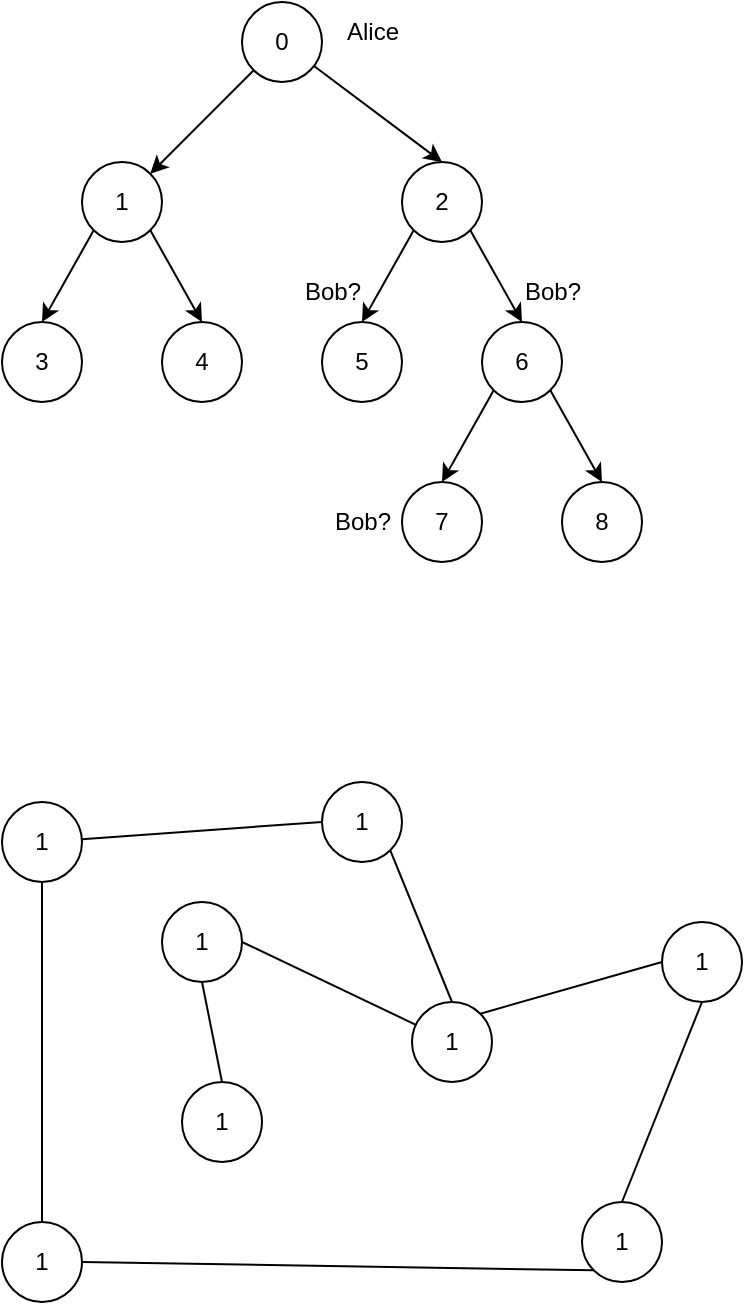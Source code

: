 <mxfile>
    <diagram id="kcESYYFbqiFY0xBZsmxD" name="Page-1">
        <mxGraphModel dx="1058" dy="904" grid="1" gridSize="10" guides="1" tooltips="1" connect="1" arrows="1" fold="1" page="1" pageScale="1" pageWidth="850" pageHeight="1100" math="0" shadow="0">
            <root>
                <mxCell id="0"/>
                <mxCell id="1" parent="0"/>
                <mxCell id="11" style="edgeStyle=none;html=1;exitX=0;exitY=1;exitDx=0;exitDy=0;" parent="1" source="2" target="3" edge="1">
                    <mxGeometry relative="1" as="geometry"/>
                </mxCell>
                <mxCell id="12" style="edgeStyle=none;html=1;entryX=0.5;entryY=0;entryDx=0;entryDy=0;" parent="1" source="2" target="10" edge="1">
                    <mxGeometry relative="1" as="geometry"/>
                </mxCell>
                <mxCell id="2" value="0" style="ellipse;whiteSpace=wrap;html=1;aspect=fixed;" parent="1" vertex="1">
                    <mxGeometry x="160" y="40" width="40" height="40" as="geometry"/>
                </mxCell>
                <mxCell id="19" style="edgeStyle=none;html=1;exitX=0;exitY=1;exitDx=0;exitDy=0;entryX=0.5;entryY=0;entryDx=0;entryDy=0;" parent="1" source="3" target="9" edge="1">
                    <mxGeometry relative="1" as="geometry"/>
                </mxCell>
                <mxCell id="20" style="edgeStyle=none;html=1;exitX=1;exitY=1;exitDx=0;exitDy=0;entryX=0.5;entryY=0;entryDx=0;entryDy=0;" parent="1" source="3" target="8" edge="1">
                    <mxGeometry relative="1" as="geometry"/>
                </mxCell>
                <mxCell id="3" value="1" style="ellipse;whiteSpace=wrap;html=1;aspect=fixed;" parent="1" vertex="1">
                    <mxGeometry x="80" y="120" width="40" height="40" as="geometry"/>
                </mxCell>
                <mxCell id="4" value="8" style="ellipse;whiteSpace=wrap;html=1;aspect=fixed;" parent="1" vertex="1">
                    <mxGeometry x="320" y="280" width="40" height="40" as="geometry"/>
                </mxCell>
                <mxCell id="5" value="7" style="ellipse;whiteSpace=wrap;html=1;aspect=fixed;" parent="1" vertex="1">
                    <mxGeometry x="240" y="280" width="40" height="40" as="geometry"/>
                </mxCell>
                <mxCell id="23" style="edgeStyle=none;html=1;exitX=0;exitY=1;exitDx=0;exitDy=0;entryX=0.5;entryY=0;entryDx=0;entryDy=0;" parent="1" source="6" target="5" edge="1">
                    <mxGeometry relative="1" as="geometry"/>
                </mxCell>
                <mxCell id="24" style="edgeStyle=none;html=1;exitX=1;exitY=1;exitDx=0;exitDy=0;entryX=0.5;entryY=0;entryDx=0;entryDy=0;" parent="1" source="6" target="4" edge="1">
                    <mxGeometry relative="1" as="geometry"/>
                </mxCell>
                <mxCell id="6" value="6" style="ellipse;whiteSpace=wrap;html=1;aspect=fixed;" parent="1" vertex="1">
                    <mxGeometry x="280" y="200" width="40" height="40" as="geometry"/>
                </mxCell>
                <mxCell id="7" value="5" style="ellipse;whiteSpace=wrap;html=1;aspect=fixed;" parent="1" vertex="1">
                    <mxGeometry x="200" y="200" width="40" height="40" as="geometry"/>
                </mxCell>
                <mxCell id="8" value="4" style="ellipse;whiteSpace=wrap;html=1;aspect=fixed;" parent="1" vertex="1">
                    <mxGeometry x="120" y="200" width="40" height="40" as="geometry"/>
                </mxCell>
                <mxCell id="9" value="3" style="ellipse;whiteSpace=wrap;html=1;aspect=fixed;" parent="1" vertex="1">
                    <mxGeometry x="40" y="200" width="40" height="40" as="geometry"/>
                </mxCell>
                <mxCell id="21" style="edgeStyle=none;html=1;exitX=0;exitY=1;exitDx=0;exitDy=0;entryX=0.5;entryY=0;entryDx=0;entryDy=0;" parent="1" source="10" target="7" edge="1">
                    <mxGeometry relative="1" as="geometry"/>
                </mxCell>
                <mxCell id="22" style="edgeStyle=none;html=1;exitX=1;exitY=1;exitDx=0;exitDy=0;entryX=0.5;entryY=0;entryDx=0;entryDy=0;" parent="1" source="10" target="6" edge="1">
                    <mxGeometry relative="1" as="geometry"/>
                </mxCell>
                <mxCell id="10" value="2" style="ellipse;whiteSpace=wrap;html=1;aspect=fixed;" parent="1" vertex="1">
                    <mxGeometry x="240" y="120" width="40" height="40" as="geometry"/>
                </mxCell>
                <mxCell id="25" value="Alice" style="text;html=1;align=center;verticalAlign=middle;resizable=0;points=[];autosize=1;strokeColor=none;fillColor=none;" parent="1" vertex="1">
                    <mxGeometry x="200" y="40" width="50" height="30" as="geometry"/>
                </mxCell>
                <mxCell id="26" value="Bob?" style="text;html=1;align=center;verticalAlign=middle;resizable=0;points=[];autosize=1;strokeColor=none;fillColor=none;" parent="1" vertex="1">
                    <mxGeometry x="195" y="285" width="50" height="30" as="geometry"/>
                </mxCell>
                <mxCell id="27" value="Bob?" style="text;html=1;align=center;verticalAlign=middle;resizable=0;points=[];autosize=1;strokeColor=none;fillColor=none;" parent="1" vertex="1">
                    <mxGeometry x="290" y="170" width="50" height="30" as="geometry"/>
                </mxCell>
                <mxCell id="28" value="Bob?" style="text;html=1;align=center;verticalAlign=middle;resizable=0;points=[];autosize=1;strokeColor=none;fillColor=none;" parent="1" vertex="1">
                    <mxGeometry x="180" y="170" width="50" height="30" as="geometry"/>
                </mxCell>
                <mxCell id="38" style="edgeStyle=none;html=1;entryX=0;entryY=0.5;entryDx=0;entryDy=0;endArrow=none;endFill=0;" edge="1" parent="1" source="29" target="31">
                    <mxGeometry relative="1" as="geometry"/>
                </mxCell>
                <mxCell id="40" style="edgeStyle=none;html=1;exitX=0.5;exitY=1;exitDx=0;exitDy=0;entryX=0.5;entryY=0;entryDx=0;entryDy=0;endArrow=none;endFill=0;" edge="1" parent="1" source="29" target="32">
                    <mxGeometry relative="1" as="geometry"/>
                </mxCell>
                <mxCell id="29" value="1" style="ellipse;whiteSpace=wrap;html=1;aspect=fixed;" vertex="1" parent="1">
                    <mxGeometry x="40" y="440" width="40" height="40" as="geometry"/>
                </mxCell>
                <mxCell id="30" value="1" style="ellipse;whiteSpace=wrap;html=1;aspect=fixed;" vertex="1" parent="1">
                    <mxGeometry x="120" y="490" width="40" height="40" as="geometry"/>
                </mxCell>
                <mxCell id="45" style="edgeStyle=none;html=1;exitX=1;exitY=1;exitDx=0;exitDy=0;entryX=0.5;entryY=0;entryDx=0;entryDy=0;endArrow=none;endFill=0;" edge="1" parent="1" source="31" target="33">
                    <mxGeometry relative="1" as="geometry"/>
                </mxCell>
                <mxCell id="31" value="1" style="ellipse;whiteSpace=wrap;html=1;aspect=fixed;" vertex="1" parent="1">
                    <mxGeometry x="200" y="430" width="40" height="40" as="geometry"/>
                </mxCell>
                <mxCell id="46" style="edgeStyle=none;html=1;exitX=1;exitY=0.5;exitDx=0;exitDy=0;entryX=0;entryY=1;entryDx=0;entryDy=0;endArrow=none;endFill=0;" edge="1" parent="1" source="32" target="35">
                    <mxGeometry relative="1" as="geometry"/>
                </mxCell>
                <mxCell id="32" value="1" style="ellipse;whiteSpace=wrap;html=1;aspect=fixed;" vertex="1" parent="1">
                    <mxGeometry x="40" y="650" width="40" height="40" as="geometry"/>
                </mxCell>
                <mxCell id="42" style="edgeStyle=none;html=1;entryX=1;entryY=0.5;entryDx=0;entryDy=0;endArrow=none;endFill=0;" edge="1" parent="1" source="33" target="30">
                    <mxGeometry relative="1" as="geometry"/>
                </mxCell>
                <mxCell id="43" style="edgeStyle=none;html=1;exitX=1;exitY=0;exitDx=0;exitDy=0;entryX=0;entryY=0.5;entryDx=0;entryDy=0;endArrow=none;endFill=0;" edge="1" parent="1" source="33" target="36">
                    <mxGeometry relative="1" as="geometry"/>
                </mxCell>
                <mxCell id="33" value="1" style="ellipse;whiteSpace=wrap;html=1;aspect=fixed;" vertex="1" parent="1">
                    <mxGeometry x="245" y="540" width="40" height="40" as="geometry"/>
                </mxCell>
                <mxCell id="41" style="edgeStyle=none;html=1;exitX=0.5;exitY=0;exitDx=0;exitDy=0;entryX=0.5;entryY=1;entryDx=0;entryDy=0;endArrow=none;endFill=0;" edge="1" parent="1" source="34" target="30">
                    <mxGeometry relative="1" as="geometry"/>
                </mxCell>
                <mxCell id="34" value="1" style="ellipse;whiteSpace=wrap;html=1;aspect=fixed;" vertex="1" parent="1">
                    <mxGeometry x="130" y="580" width="40" height="40" as="geometry"/>
                </mxCell>
                <mxCell id="35" value="1" style="ellipse;whiteSpace=wrap;html=1;aspect=fixed;" vertex="1" parent="1">
                    <mxGeometry x="330" y="640" width="40" height="40" as="geometry"/>
                </mxCell>
                <mxCell id="44" style="edgeStyle=none;html=1;exitX=0.5;exitY=1;exitDx=0;exitDy=0;entryX=0.5;entryY=0;entryDx=0;entryDy=0;endArrow=none;endFill=0;" edge="1" parent="1" source="36" target="35">
                    <mxGeometry relative="1" as="geometry"/>
                </mxCell>
                <mxCell id="36" value="1" style="ellipse;whiteSpace=wrap;html=1;aspect=fixed;" vertex="1" parent="1">
                    <mxGeometry x="370" y="500" width="40" height="40" as="geometry"/>
                </mxCell>
            </root>
        </mxGraphModel>
    </diagram>
</mxfile>